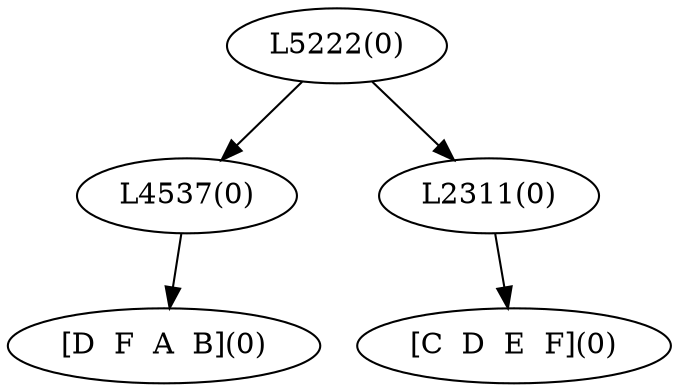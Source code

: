 digraph sample{
"L4537(0)"->"[D  F  A  B](0)"
"L2311(0)"->"[C  D  E  F](0)"
"L5222(0)"->"L4537(0)"
"L5222(0)"->"L2311(0)"
{rank = min; "L5222(0)"}
{rank = same; "L4537(0)"; "L2311(0)";}
{rank = max; "[C  D  E  F](0)"; "[D  F  A  B](0)";}
}